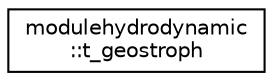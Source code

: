 digraph "Graphical Class Hierarchy"
{
 // LATEX_PDF_SIZE
  edge [fontname="Helvetica",fontsize="10",labelfontname="Helvetica",labelfontsize="10"];
  node [fontname="Helvetica",fontsize="10",shape=record];
  rankdir="LR";
  Node0 [label="modulehydrodynamic\l::t_geostroph",height=0.2,width=0.4,color="black", fillcolor="white", style="filled",URL="$structmodulehydrodynamic_1_1t__geostroph.html",tooltip=" "];
}
